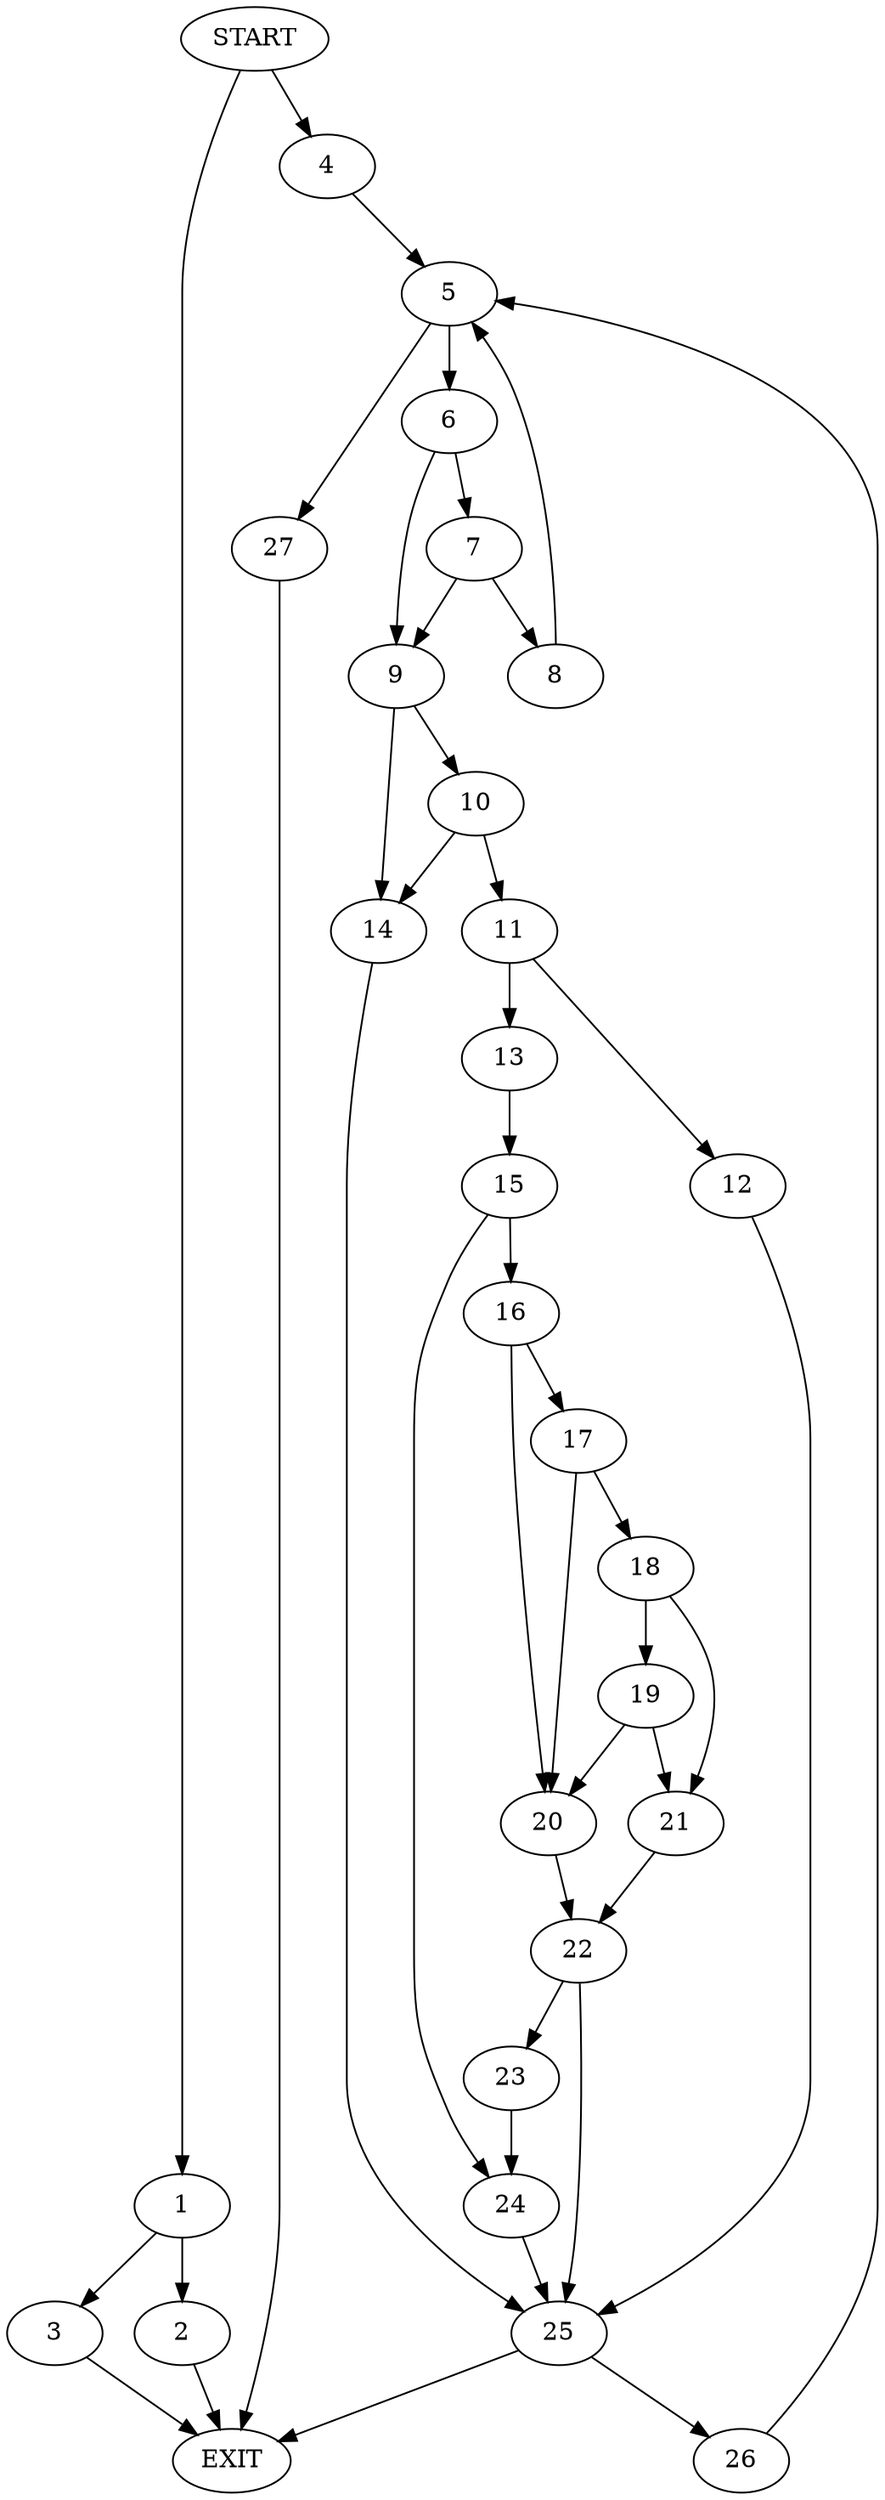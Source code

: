 digraph { 
0 [label="START"];
1;
2;
3;
4;
5;
6;
7;
8;
9;
10;
11;
12;
13;
14;
15;
16;
17;
18;
19;
20;
21;
22;
23;
24;
25;
26;
27;
28[label="EXIT"];
0 -> 1;
0 -> 4;
1 -> 2;
1 -> 3;
2 -> 28;
3 -> 28;
4 -> 5;
5 -> 6;
5 -> 27;
6 -> 7;
6 -> 9;
7 -> 8;
7 -> 9;
8 -> 5;
9 -> 10;
9 -> 14;
10 -> 11;
10 -> 14;
11 -> 12;
11 -> 13;
12 -> 25;
13 -> 15;
14 -> 25;
15 -> 16;
15 -> 24;
16 -> 20;
16 -> 17;
17 -> 20;
17 -> 18;
18 -> 19;
18 -> 21;
19 -> 20;
19 -> 21;
20 -> 22;
21 -> 22;
22 -> 25;
22 -> 23;
23 -> 24;
24 -> 25;
25 -> 28;
25 -> 26;
26 -> 5;
27 -> 28;
}
